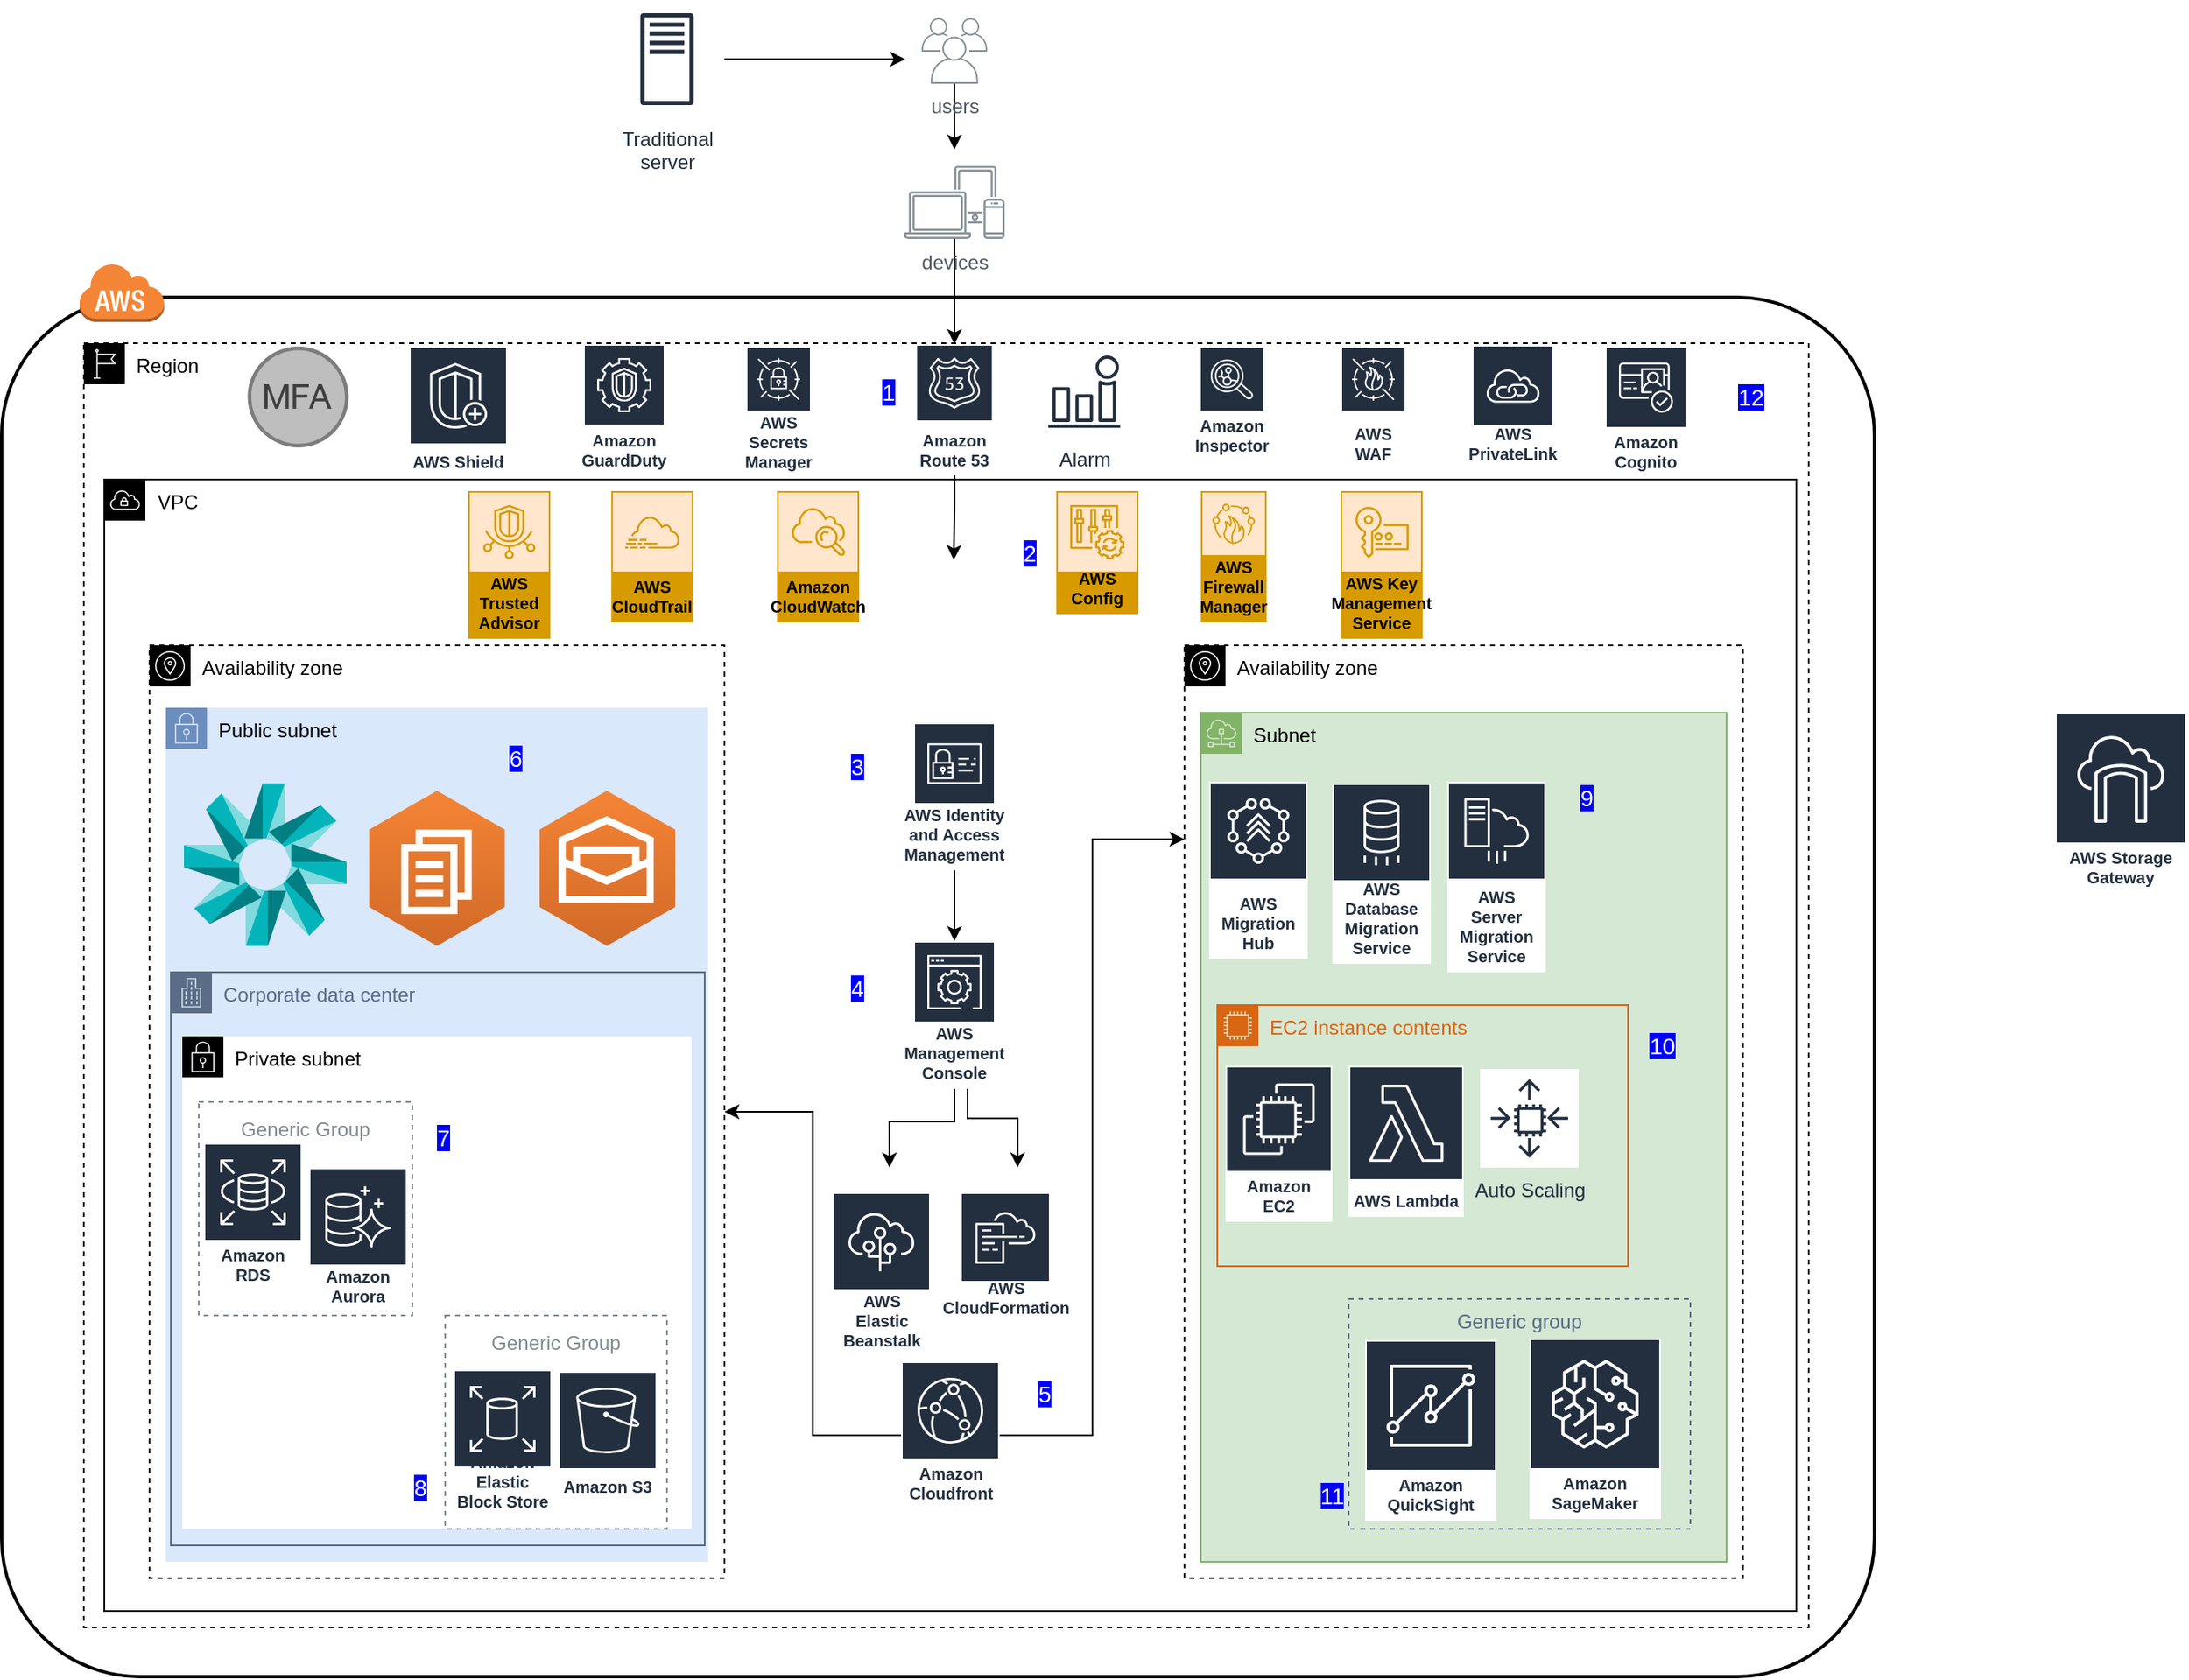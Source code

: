 <mxfile version="21.6.8" type="github">
  <diagram name="Page-1" id="uSrswJnvK80ilH3P5mjm">
    <mxGraphModel dx="663" dy="800" grid="1" gridSize="10" guides="1" tooltips="1" connect="1" arrows="1" fold="1" page="1" pageScale="1" pageWidth="850" pageHeight="1100" math="0" shadow="0">
      <root>
        <mxCell id="0" />
        <mxCell id="1" parent="0" />
        <mxCell id="XbT-4NyTX25RX7wR1Qhp-1" value="" style="rounded=1;arcSize=10;dashed=0;fillColor=none;gradientColor=none;strokeWidth=2;" vertex="1" parent="1">
          <mxGeometry x="190" y="180" width="1140" height="840" as="geometry" />
        </mxCell>
        <mxCell id="XbT-4NyTX25RX7wR1Qhp-6" value="Region" style="sketch=0;outlineConnect=0;html=1;whiteSpace=wrap;fontSize=12;fontStyle=0;shape=mxgraph.aws4.group;grIcon=mxgraph.aws4.group_region;verticalAlign=top;align=left;spacingLeft=30;dashed=1;" vertex="1" parent="1">
          <mxGeometry x="240" y="208" width="1050" height="782" as="geometry" />
        </mxCell>
        <mxCell id="XbT-4NyTX25RX7wR1Qhp-34" value="VPC" style="sketch=0;outlineConnect=0;html=1;whiteSpace=wrap;fontSize=12;fontStyle=0;shape=mxgraph.aws4.group;grIcon=mxgraph.aws4.group_vpc;verticalAlign=top;align=left;spacingLeft=30;dashed=0;" vertex="1" parent="1">
          <mxGeometry x="252.5" y="291" width="1030" height="689" as="geometry" />
        </mxCell>
        <mxCell id="XbT-4NyTX25RX7wR1Qhp-2" value="" style="dashed=0;html=1;shape=mxgraph.aws3.cloud;fillColor=#F58536;gradientColor=none;dashed=0;" vertex="1" parent="1">
          <mxGeometry x="237" y="159" width="52" height="36" as="geometry" />
        </mxCell>
        <mxCell id="XbT-4NyTX25RX7wR1Qhp-66" style="edgeStyle=orthogonalEdgeStyle;rounded=0;orthogonalLoop=1;jettySize=auto;html=1;" edge="1" parent="1" source="XbT-4NyTX25RX7wR1Qhp-4">
          <mxGeometry relative="1" as="geometry">
            <mxPoint x="770" y="90" as="targetPoint" />
          </mxGeometry>
        </mxCell>
        <mxCell id="XbT-4NyTX25RX7wR1Qhp-4" value="users" style="sketch=0;outlineConnect=0;gradientColor=none;fontColor=#545B64;strokeColor=none;fillColor=#879196;dashed=0;verticalLabelPosition=bottom;verticalAlign=top;align=center;html=1;fontSize=12;fontStyle=0;aspect=fixed;shape=mxgraph.aws4.illustration_users;pointerEvents=1" vertex="1" parent="1">
          <mxGeometry x="750" y="10" width="40" height="40" as="geometry" />
        </mxCell>
        <mxCell id="XbT-4NyTX25RX7wR1Qhp-67" style="edgeStyle=orthogonalEdgeStyle;rounded=0;orthogonalLoop=1;jettySize=auto;html=1;" edge="1" parent="1" source="XbT-4NyTX25RX7wR1Qhp-5" target="XbT-4NyTX25RX7wR1Qhp-63">
          <mxGeometry relative="1" as="geometry" />
        </mxCell>
        <mxCell id="XbT-4NyTX25RX7wR1Qhp-5" value="devices" style="sketch=0;outlineConnect=0;gradientColor=none;fontColor=#545B64;strokeColor=none;fillColor=#879196;dashed=0;verticalLabelPosition=bottom;verticalAlign=top;align=center;html=1;fontSize=12;fontStyle=0;aspect=fixed;shape=mxgraph.aws4.illustration_devices;pointerEvents=1" vertex="1" parent="1">
          <mxGeometry x="739.45" y="100" width="61.1" height="44.6" as="geometry" />
        </mxCell>
        <mxCell id="XbT-4NyTX25RX7wR1Qhp-7" value="Amazon GuardDuty" style="sketch=0;outlineConnect=0;fontColor=#232F3E;gradientColor=none;strokeColor=#ffffff;fillColor=#232F3E;dashed=0;verticalLabelPosition=middle;verticalAlign=bottom;align=center;html=1;whiteSpace=wrap;fontSize=10;fontStyle=1;spacing=3;shape=mxgraph.aws4.productIcon;prIcon=mxgraph.aws4.guardduty;" vertex="1" parent="1">
          <mxGeometry x="544" y="208.5" width="50" height="80" as="geometry" />
        </mxCell>
        <mxCell id="XbT-4NyTX25RX7wR1Qhp-8" value="AWS Firewall Manager" style="sketch=0;outlineConnect=0;strokeColor=#d79b00;fillColor=#ffe6cc;dashed=0;verticalLabelPosition=middle;verticalAlign=bottom;align=center;html=1;whiteSpace=wrap;fontSize=10;fontStyle=1;spacing=3;shape=mxgraph.aws4.productIcon;prIcon=mxgraph.aws4.firewall_manager;" vertex="1" parent="1">
          <mxGeometry x="920" y="298" width="40" height="80" as="geometry" />
        </mxCell>
        <mxCell id="XbT-4NyTX25RX7wR1Qhp-9" value="AWS Key Management Service" style="sketch=0;outlineConnect=0;strokeColor=#d79b00;fillColor=#ffe6cc;dashed=0;verticalLabelPosition=middle;verticalAlign=bottom;align=center;html=1;whiteSpace=wrap;fontSize=10;fontStyle=1;spacing=3;shape=mxgraph.aws4.productIcon;prIcon=mxgraph.aws4.key_management_service;" vertex="1" parent="1">
          <mxGeometry x="1005" y="298" width="50" height="90" as="geometry" />
        </mxCell>
        <mxCell id="XbT-4NyTX25RX7wR1Qhp-10" value="AWS Secrets Manager" style="sketch=0;outlineConnect=0;fontColor=#232F3E;gradientColor=none;strokeColor=#ffffff;fillColor=#232F3E;dashed=0;verticalLabelPosition=middle;verticalAlign=bottom;align=center;html=1;whiteSpace=wrap;fontSize=10;fontStyle=1;spacing=3;shape=mxgraph.aws4.productIcon;prIcon=mxgraph.aws4.secrets_manager;" vertex="1" parent="1">
          <mxGeometry x="643" y="210" width="40" height="80" as="geometry" />
        </mxCell>
        <mxCell id="XbT-4NyTX25RX7wR1Qhp-11" value="AWS Shield" style="sketch=0;outlineConnect=0;fontColor=#232F3E;gradientColor=none;strokeColor=#ffffff;fillColor=#232F3E;dashed=0;verticalLabelPosition=middle;verticalAlign=bottom;align=center;html=1;whiteSpace=wrap;fontSize=10;fontStyle=1;spacing=3;shape=mxgraph.aws4.productIcon;prIcon=mxgraph.aws4.shield;" vertex="1" parent="1">
          <mxGeometry x="438" y="210" width="60" height="80" as="geometry" />
        </mxCell>
        <mxCell id="XbT-4NyTX25RX7wR1Qhp-12" value="AWS WAF" style="sketch=0;outlineConnect=0;fontColor=#232F3E;gradientColor=none;strokeColor=#ffffff;fillColor=#232F3E;dashed=0;verticalLabelPosition=middle;verticalAlign=bottom;align=center;html=1;whiteSpace=wrap;fontSize=10;fontStyle=1;spacing=3;shape=mxgraph.aws4.productIcon;prIcon=mxgraph.aws4.waf;" vertex="1" parent="1">
          <mxGeometry x="1005" y="210" width="40" height="75" as="geometry" />
        </mxCell>
        <mxCell id="XbT-4NyTX25RX7wR1Qhp-90" style="edgeStyle=orthogonalEdgeStyle;rounded=0;orthogonalLoop=1;jettySize=auto;html=1;" edge="1" parent="1" source="XbT-4NyTX25RX7wR1Qhp-13" target="XbT-4NyTX25RX7wR1Qhp-35">
          <mxGeometry relative="1" as="geometry" />
        </mxCell>
        <mxCell id="XbT-4NyTX25RX7wR1Qhp-92" style="edgeStyle=orthogonalEdgeStyle;rounded=0;orthogonalLoop=1;jettySize=auto;html=1;" edge="1" parent="1" source="XbT-4NyTX25RX7wR1Qhp-13" target="XbT-4NyTX25RX7wR1Qhp-38">
          <mxGeometry relative="1" as="geometry">
            <Array as="points">
              <mxPoint x="854" y="873" />
              <mxPoint x="854" y="510" />
            </Array>
          </mxGeometry>
        </mxCell>
        <mxCell id="XbT-4NyTX25RX7wR1Qhp-13" value="Amazon Cloudfront" style="sketch=0;outlineConnect=0;fontColor=#232F3E;gradientColor=none;strokeColor=#ffffff;fillColor=#232F3E;dashed=0;verticalLabelPosition=middle;verticalAlign=bottom;align=center;html=1;whiteSpace=wrap;fontSize=10;fontStyle=1;spacing=3;shape=mxgraph.aws4.productIcon;prIcon=mxgraph.aws4.cloudfront;" vertex="1" parent="1">
          <mxGeometry x="737.5" y="828" width="60" height="90" as="geometry" />
        </mxCell>
        <mxCell id="XbT-4NyTX25RX7wR1Qhp-14" value="AWS&#xa;CloudTrail" style="sketch=0;outlineConnect=0;strokeColor=#d79b00;fillColor=#ffe6cc;dashed=0;verticalLabelPosition=middle;verticalAlign=bottom;align=center;html=1;whiteSpace=wrap;fontSize=10;fontStyle=1;spacing=3;shape=mxgraph.aws4.productIcon;prIcon=mxgraph.aws4.cloudtrail;" vertex="1" parent="1">
          <mxGeometry x="561.1" y="298" width="50" height="80" as="geometry" />
        </mxCell>
        <mxCell id="XbT-4NyTX25RX7wR1Qhp-15" value="AWS Config" style="sketch=0;outlineConnect=0;strokeColor=#d79b00;fillColor=#ffe6cc;dashed=0;verticalLabelPosition=middle;verticalAlign=bottom;align=center;html=1;whiteSpace=wrap;fontSize=10;fontStyle=1;spacing=3;shape=mxgraph.aws4.productIcon;prIcon=mxgraph.aws4.config;" vertex="1" parent="1">
          <mxGeometry x="832" y="298" width="50" height="75" as="geometry" />
        </mxCell>
        <mxCell id="XbT-4NyTX25RX7wR1Qhp-86" style="edgeStyle=orthogonalEdgeStyle;rounded=0;orthogonalLoop=1;jettySize=auto;html=1;entryX=0.532;entryY=0.608;entryDx=0;entryDy=0;entryPerimeter=0;" edge="1" parent="1">
          <mxGeometry relative="1" as="geometry">
            <mxPoint x="778" y="662" as="sourcePoint" />
            <mxPoint x="808.46" y="709.912" as="targetPoint" />
            <Array as="points">
              <mxPoint x="778" y="680" />
              <mxPoint x="809" y="680" />
            </Array>
          </mxGeometry>
        </mxCell>
        <mxCell id="XbT-4NyTX25RX7wR1Qhp-87" style="edgeStyle=orthogonalEdgeStyle;rounded=0;orthogonalLoop=1;jettySize=auto;html=1;entryX=0.464;entryY=0.608;entryDx=0;entryDy=0;entryPerimeter=0;" edge="1" parent="1" source="XbT-4NyTX25RX7wR1Qhp-16" target="XbT-4NyTX25RX7wR1Qhp-34">
          <mxGeometry relative="1" as="geometry" />
        </mxCell>
        <mxCell id="XbT-4NyTX25RX7wR1Qhp-16" value="AWS Management Console" style="sketch=0;outlineConnect=0;fontColor=#232F3E;gradientColor=none;strokeColor=#ffffff;fillColor=#232F3E;dashed=0;verticalLabelPosition=middle;verticalAlign=bottom;align=center;html=1;whiteSpace=wrap;fontSize=10;fontStyle=1;spacing=3;shape=mxgraph.aws4.productIcon;prIcon=mxgraph.aws4.management_console;" vertex="1" parent="1">
          <mxGeometry x="745" y="572" width="50" height="90" as="geometry" />
        </mxCell>
        <mxCell id="XbT-4NyTX25RX7wR1Qhp-17" value="AWS Trusted Advisor" style="sketch=0;outlineConnect=0;strokeColor=#d79b00;fillColor=#ffe6cc;dashed=0;verticalLabelPosition=middle;verticalAlign=bottom;align=center;html=1;whiteSpace=wrap;fontSize=10;fontStyle=1;spacing=3;shape=mxgraph.aws4.productIcon;prIcon=mxgraph.aws4.trusted_advisor;" vertex="1" parent="1">
          <mxGeometry x="474" y="298" width="50" height="90" as="geometry" />
        </mxCell>
        <mxCell id="XbT-4NyTX25RX7wR1Qhp-18" value="Alarm" style="sketch=0;outlineConnect=0;fontColor=#232F3E;gradientColor=none;strokeColor=#232F3E;fillColor=#ffffff;dashed=0;verticalLabelPosition=bottom;verticalAlign=top;align=center;html=1;fontSize=12;fontStyle=0;aspect=fixed;shape=mxgraph.aws4.resourceIcon;resIcon=mxgraph.aws4.alarm;" vertex="1" parent="1">
          <mxGeometry x="821.5" y="210" width="55" height="55" as="geometry" />
        </mxCell>
        <mxCell id="XbT-4NyTX25RX7wR1Qhp-24" value="AWS Elastic Beanstalk" style="sketch=0;outlineConnect=0;fontColor=#232F3E;gradientColor=none;strokeColor=#ffffff;fillColor=#232F3E;dashed=0;verticalLabelPosition=middle;verticalAlign=bottom;align=center;html=1;whiteSpace=wrap;fontSize=10;fontStyle=1;spacing=3;shape=mxgraph.aws4.productIcon;prIcon=mxgraph.aws4.elastic_beanstalk;" vertex="1" parent="1">
          <mxGeometry x="695.5" y="725" width="60" height="100" as="geometry" />
        </mxCell>
        <mxCell id="XbT-4NyTX25RX7wR1Qhp-28" value="Amazon Inspector" style="sketch=0;outlineConnect=0;fontColor=#232F3E;gradientColor=none;strokeColor=#ffffff;fillColor=#232F3E;dashed=0;verticalLabelPosition=middle;verticalAlign=bottom;align=center;html=1;whiteSpace=wrap;fontSize=10;fontStyle=1;spacing=3;shape=mxgraph.aws4.productIcon;prIcon=mxgraph.aws4.inspector;" vertex="1" parent="1">
          <mxGeometry x="919" y="210" width="40" height="70" as="geometry" />
        </mxCell>
        <mxCell id="XbT-4NyTX25RX7wR1Qhp-29" value="Amazon CloudWatch" style="sketch=0;outlineConnect=0;strokeColor=#d79b00;fillColor=#ffe6cc;dashed=0;verticalLabelPosition=middle;verticalAlign=bottom;align=center;html=1;whiteSpace=wrap;fontSize=10;fontStyle=1;spacing=3;shape=mxgraph.aws4.productIcon;prIcon=mxgraph.aws4.cloudwatch;" vertex="1" parent="1">
          <mxGeometry x="662" y="298" width="50" height="80" as="geometry" />
        </mxCell>
        <mxCell id="XbT-4NyTX25RX7wR1Qhp-85" style="edgeStyle=orthogonalEdgeStyle;rounded=0;orthogonalLoop=1;jettySize=auto;html=1;" edge="1" parent="1" source="XbT-4NyTX25RX7wR1Qhp-30" target="XbT-4NyTX25RX7wR1Qhp-16">
          <mxGeometry relative="1" as="geometry" />
        </mxCell>
        <mxCell id="XbT-4NyTX25RX7wR1Qhp-30" value="AWS Identity and Access Management" style="sketch=0;outlineConnect=0;fontColor=#232F3E;gradientColor=none;strokeColor=#ffffff;fillColor=#232F3E;dashed=0;verticalLabelPosition=middle;verticalAlign=bottom;align=center;html=1;whiteSpace=wrap;fontSize=10;fontStyle=1;spacing=3;shape=mxgraph.aws4.productIcon;prIcon=mxgraph.aws4.identity_and_access_management;" vertex="1" parent="1">
          <mxGeometry x="745" y="439" width="50" height="90" as="geometry" />
        </mxCell>
        <mxCell id="XbT-4NyTX25RX7wR1Qhp-31" value="AWS PrivateLink" style="sketch=0;outlineConnect=0;fontColor=#232F3E;gradientColor=none;strokeColor=#ffffff;fillColor=#232F3E;dashed=0;verticalLabelPosition=middle;verticalAlign=bottom;align=center;html=1;whiteSpace=wrap;fontSize=10;fontStyle=1;spacing=3;shape=mxgraph.aws4.productIcon;prIcon=mxgraph.aws4.privatelink;" vertex="1" parent="1">
          <mxGeometry x="1085" y="209" width="50" height="76" as="geometry" />
        </mxCell>
        <mxCell id="XbT-4NyTX25RX7wR1Qhp-35" value="Availability zone" style="sketch=0;outlineConnect=0;html=1;whiteSpace=wrap;fontSize=12;fontStyle=0;shape=mxgraph.aws4.group;grIcon=mxgraph.aws4.group_availability_zone;verticalAlign=top;align=left;spacingLeft=30;dashed=1;" vertex="1" parent="1">
          <mxGeometry x="280" y="392" width="350" height="568" as="geometry" />
        </mxCell>
        <mxCell id="XbT-4NyTX25RX7wR1Qhp-37" value="AWS CloudFormation" style="sketch=0;outlineConnect=0;fontColor=#232F3E;gradientColor=none;strokeColor=#ffffff;fillColor=#232F3E;dashed=0;verticalLabelPosition=middle;verticalAlign=bottom;align=center;html=1;whiteSpace=wrap;fontSize=10;fontStyle=1;spacing=3;shape=mxgraph.aws4.productIcon;prIcon=mxgraph.aws4.cloudformation;" vertex="1" parent="1">
          <mxGeometry x="773.5" y="725" width="55" height="80" as="geometry" />
        </mxCell>
        <mxCell id="XbT-4NyTX25RX7wR1Qhp-38" value="Availability zone" style="sketch=0;outlineConnect=0;html=1;whiteSpace=wrap;fontSize=12;fontStyle=0;shape=mxgraph.aws4.group;grIcon=mxgraph.aws4.group_availability_zone;verticalAlign=top;align=left;spacingLeft=30;dashed=1;" vertex="1" parent="1">
          <mxGeometry x="910" y="392" width="340" height="568" as="geometry" />
        </mxCell>
        <mxCell id="XbT-4NyTX25RX7wR1Qhp-43" value="Public subnet" style="points=[[0,0],[0.25,0],[0.5,0],[0.75,0],[1,0],[1,0.25],[1,0.5],[1,0.75],[1,1],[0.75,1],[0.5,1],[0.25,1],[0,1],[0,0.75],[0,0.5],[0,0.25]];outlineConnect=0;html=1;whiteSpace=wrap;fontSize=12;fontStyle=0;container=1;pointerEvents=0;collapsible=0;recursiveResize=0;shape=mxgraph.aws4.group;grIcon=mxgraph.aws4.group_security_group;grStroke=0;verticalAlign=top;align=left;spacingLeft=30;dashed=0;fillColor=#dae8fc;strokeColor=#6c8ebf;" vertex="1" parent="1">
          <mxGeometry x="290" y="430" width="330" height="520" as="geometry" />
        </mxCell>
        <mxCell id="XbT-4NyTX25RX7wR1Qhp-53" value="" style="outlineConnect=0;dashed=0;verticalLabelPosition=bottom;verticalAlign=top;align=center;html=1;shape=mxgraph.aws3.workmail;fillColor=#D16A28;gradientColor=#F58435;gradientDirection=north;" vertex="1" parent="XbT-4NyTX25RX7wR1Qhp-43">
          <mxGeometry x="227.5" y="50.5" width="82.5" height="94.5" as="geometry" />
        </mxCell>
        <mxCell id="XbT-4NyTX25RX7wR1Qhp-97" value="&lt;font color=&quot;#ffffff&quot; style=&quot;font-size: 14px; background-color: rgb(0, 0, 255);&quot;&gt;6&lt;/font&gt;" style="text;strokeColor=none;align=center;fillColor=none;html=1;verticalAlign=middle;whiteSpace=wrap;rounded=0;strokeWidth=4;" vertex="1" parent="XbT-4NyTX25RX7wR1Qhp-43">
          <mxGeometry x="197.5" y="16" width="30" height="30" as="geometry" />
        </mxCell>
        <mxCell id="XbT-4NyTX25RX7wR1Qhp-44" value="Private subnet" style="points=[[0,0],[0.25,0],[0.5,0],[0.75,0],[1,0],[1,0.25],[1,0.5],[1,0.75],[1,1],[0.75,1],[0.5,1],[0.25,1],[0,1],[0,0.75],[0,0.5],[0,0.25]];outlineConnect=0;html=1;whiteSpace=wrap;fontSize=12;fontStyle=0;container=1;pointerEvents=0;collapsible=0;recursiveResize=0;shape=mxgraph.aws4.group;grIcon=mxgraph.aws4.group_security_group;grStroke=0;verticalAlign=top;align=left;spacingLeft=30;dashed=0;" vertex="1" parent="1">
          <mxGeometry x="300" y="630" width="310" height="300" as="geometry" />
        </mxCell>
        <mxCell id="XbT-4NyTX25RX7wR1Qhp-48" value="Subnet" style="sketch=0;outlineConnect=0;html=1;whiteSpace=wrap;fontSize=12;fontStyle=0;shape=mxgraph.aws4.group;grIcon=mxgraph.aws4.group_subnet;strokeColor=#82b366;fillColor=#d5e8d4;verticalAlign=top;align=left;spacingLeft=30;dashed=0;" vertex="1" parent="1">
          <mxGeometry x="920" y="433" width="320" height="517" as="geometry" />
        </mxCell>
        <mxCell id="XbT-4NyTX25RX7wR1Qhp-49" value="Generic Group" style="outlineConnect=0;gradientColor=none;html=1;whiteSpace=wrap;fontSize=12;fontStyle=0;strokeColor=#858B94;fillColor=none;verticalAlign=top;align=center;fontColor=#858B94;dashed=1;spacingTop=3;" vertex="1" parent="1">
          <mxGeometry x="310" y="670" width="130" height="130" as="geometry" />
        </mxCell>
        <mxCell id="XbT-4NyTX25RX7wR1Qhp-50" value="Generic Group" style="outlineConnect=0;gradientColor=none;html=1;whiteSpace=wrap;fontSize=12;fontStyle=0;strokeColor=#858B94;fillColor=none;verticalAlign=top;align=center;fontColor=#858B94;dashed=1;spacingTop=3;" vertex="1" parent="1">
          <mxGeometry x="460" y="800" width="135" height="130" as="geometry" />
        </mxCell>
        <mxCell id="XbT-4NyTX25RX7wR1Qhp-26" value="Amazon S3" style="sketch=0;outlineConnect=0;fontColor=#232F3E;gradientColor=none;strokeColor=#ffffff;fillColor=#232F3E;dashed=0;verticalLabelPosition=middle;verticalAlign=bottom;align=center;html=1;whiteSpace=wrap;fontSize=10;fontStyle=1;spacing=3;shape=mxgraph.aws4.productIcon;prIcon=mxgraph.aws4.s3;" vertex="1" parent="1">
          <mxGeometry x="529" y="834" width="60" height="80" as="geometry" />
        </mxCell>
        <mxCell id="XbT-4NyTX25RX7wR1Qhp-27" value="Amazon Elastic Block Store" style="sketch=0;outlineConnect=0;fontColor=#232F3E;gradientColor=none;strokeColor=#ffffff;fillColor=#232F3E;dashed=0;verticalLabelPosition=middle;verticalAlign=bottom;align=center;html=1;whiteSpace=wrap;fontSize=10;fontStyle=1;spacing=3;shape=mxgraph.aws4.productIcon;prIcon=mxgraph.aws4.elastic_block_store;" vertex="1" parent="1">
          <mxGeometry x="465" y="833" width="60" height="90" as="geometry" />
        </mxCell>
        <mxCell id="XbT-4NyTX25RX7wR1Qhp-51" value="" style="outlineConnect=0;dashed=0;verticalLabelPosition=bottom;verticalAlign=top;align=center;html=1;shape=mxgraph.aws3.chime;fillColor=#03B5BB;gradientColor=none;" vertex="1" parent="1">
          <mxGeometry x="301" y="476" width="99" height="99" as="geometry" />
        </mxCell>
        <mxCell id="XbT-4NyTX25RX7wR1Qhp-52" value="" style="outlineConnect=0;dashed=0;verticalLabelPosition=bottom;verticalAlign=top;align=center;html=1;shape=mxgraph.aws3.workdocs;fillColor=#D16A28;gradientColor=#F58435;gradientDirection=north;" vertex="1" parent="1">
          <mxGeometry x="413.75" y="480.5" width="82.5" height="94.5" as="geometry" />
        </mxCell>
        <mxCell id="XbT-4NyTX25RX7wR1Qhp-21" value="Amazon RDS" style="sketch=0;outlineConnect=0;fontColor=#232F3E;gradientColor=none;strokeColor=#ffffff;fillColor=#232F3E;dashed=0;verticalLabelPosition=middle;verticalAlign=bottom;align=center;html=1;whiteSpace=wrap;fontSize=10;fontStyle=1;spacing=3;shape=mxgraph.aws4.productIcon;prIcon=mxgraph.aws4.rds;" vertex="1" parent="1">
          <mxGeometry x="313" y="695" width="60" height="90" as="geometry" />
        </mxCell>
        <mxCell id="XbT-4NyTX25RX7wR1Qhp-20" value="Amazon&#xa;Aurora" style="sketch=0;outlineConnect=0;fontColor=#232F3E;gradientColor=none;strokeColor=#ffffff;fillColor=#232F3E;dashed=0;verticalLabelPosition=middle;verticalAlign=bottom;align=center;html=1;whiteSpace=wrap;fontSize=10;fontStyle=1;spacing=3;shape=mxgraph.aws4.productIcon;prIcon=mxgraph.aws4.aurora;" vertex="1" parent="1">
          <mxGeometry x="377" y="710" width="60" height="88" as="geometry" />
        </mxCell>
        <mxCell id="XbT-4NyTX25RX7wR1Qhp-32" value="AWS Database Migration Service" style="sketch=0;outlineConnect=0;fontColor=#232F3E;gradientColor=none;strokeColor=#ffffff;fillColor=#232F3E;dashed=0;verticalLabelPosition=middle;verticalAlign=bottom;align=center;html=1;whiteSpace=wrap;fontSize=10;fontStyle=1;spacing=3;shape=mxgraph.aws4.productIcon;prIcon=mxgraph.aws4.database_migration_service;" vertex="1" parent="1">
          <mxGeometry x="1000" y="476" width="60" height="110" as="geometry" />
        </mxCell>
        <mxCell id="XbT-4NyTX25RX7wR1Qhp-33" value="AWS Migration Hub" style="sketch=0;outlineConnect=0;fontColor=#232F3E;gradientColor=none;strokeColor=#ffffff;fillColor=#232F3E;dashed=0;verticalLabelPosition=middle;verticalAlign=bottom;align=center;html=1;whiteSpace=wrap;fontSize=10;fontStyle=1;spacing=3;shape=mxgraph.aws4.productIcon;prIcon=mxgraph.aws4.migration_hub;" vertex="1" parent="1">
          <mxGeometry x="925" y="475" width="60" height="108" as="geometry" />
        </mxCell>
        <mxCell id="XbT-4NyTX25RX7wR1Qhp-54" value="AWS Server Migration Service" style="sketch=0;outlineConnect=0;fontColor=#232F3E;gradientColor=none;strokeColor=#ffffff;fillColor=#232F3E;dashed=0;verticalLabelPosition=middle;verticalAlign=bottom;align=center;html=1;whiteSpace=wrap;fontSize=10;fontStyle=1;spacing=3;shape=mxgraph.aws4.productIcon;prIcon=mxgraph.aws4.server_migration_service;" vertex="1" parent="1">
          <mxGeometry x="1070" y="475" width="60" height="116" as="geometry" />
        </mxCell>
        <mxCell id="XbT-4NyTX25RX7wR1Qhp-55" value="Amazon Cognito" style="sketch=0;outlineConnect=0;fontColor=#232F3E;gradientColor=none;strokeColor=#ffffff;fillColor=#232F3E;dashed=0;verticalLabelPosition=middle;verticalAlign=bottom;align=center;html=1;whiteSpace=wrap;fontSize=10;fontStyle=1;spacing=3;shape=mxgraph.aws4.productIcon;prIcon=mxgraph.aws4.cognito;" vertex="1" parent="1">
          <mxGeometry x="1166" y="210" width="50" height="80" as="geometry" />
        </mxCell>
        <mxCell id="XbT-4NyTX25RX7wR1Qhp-56" value="Corporate data center" style="points=[[0,0],[0.25,0],[0.5,0],[0.75,0],[1,0],[1,0.25],[1,0.5],[1,0.75],[1,1],[0.75,1],[0.5,1],[0.25,1],[0,1],[0,0.75],[0,0.5],[0,0.25]];outlineConnect=0;gradientColor=none;html=1;whiteSpace=wrap;fontSize=12;fontStyle=0;container=1;pointerEvents=0;collapsible=0;recursiveResize=0;shape=mxgraph.aws4.group;grIcon=mxgraph.aws4.group_corporate_data_center;strokeColor=#5A6C86;fillColor=none;verticalAlign=top;align=left;spacingLeft=30;fontColor=#5A6C86;dashed=0;" vertex="1" parent="1">
          <mxGeometry x="293" y="591" width="325" height="349" as="geometry" />
        </mxCell>
        <mxCell id="XbT-4NyTX25RX7wR1Qhp-98" value="&lt;font color=&quot;#ffffff&quot; style=&quot;font-size: 14px; background-color: rgb(0, 0, 255);&quot;&gt;7&lt;/font&gt;" style="text;strokeColor=none;align=center;fillColor=none;html=1;verticalAlign=middle;whiteSpace=wrap;rounded=0;strokeWidth=4;" vertex="1" parent="XbT-4NyTX25RX7wR1Qhp-56">
          <mxGeometry x="151" y="85.5" width="30" height="30" as="geometry" />
        </mxCell>
        <mxCell id="XbT-4NyTX25RX7wR1Qhp-99" value="&lt;font color=&quot;#ffffff&quot; style=&quot;font-size: 14px; background-color: rgb(0, 0, 255);&quot;&gt;8&lt;/font&gt;" style="text;strokeColor=none;align=center;fillColor=none;html=1;verticalAlign=middle;whiteSpace=wrap;rounded=0;strokeWidth=4;" vertex="1" parent="XbT-4NyTX25RX7wR1Qhp-56">
          <mxGeometry x="137" y="299" width="30" height="30" as="geometry" />
        </mxCell>
        <mxCell id="XbT-4NyTX25RX7wR1Qhp-57" value="EC2 instance contents" style="points=[[0,0],[0.25,0],[0.5,0],[0.75,0],[1,0],[1,0.25],[1,0.5],[1,0.75],[1,1],[0.75,1],[0.5,1],[0.25,1],[0,1],[0,0.75],[0,0.5],[0,0.25]];outlineConnect=0;gradientColor=none;html=1;whiteSpace=wrap;fontSize=12;fontStyle=0;container=1;pointerEvents=0;collapsible=0;recursiveResize=0;shape=mxgraph.aws4.group;grIcon=mxgraph.aws4.group_ec2_instance_contents;strokeColor=#D86613;fillColor=none;verticalAlign=top;align=left;spacingLeft=30;fontColor=#D86613;dashed=0;" vertex="1" parent="1">
          <mxGeometry x="930" y="611" width="250" height="159" as="geometry" />
        </mxCell>
        <mxCell id="XbT-4NyTX25RX7wR1Qhp-59" value="Auto Scaling" style="sketch=0;outlineConnect=0;fontColor=#232F3E;gradientColor=none;strokeColor=#232F3E;fillColor=#ffffff;dashed=0;verticalLabelPosition=bottom;verticalAlign=top;align=center;html=1;fontSize=12;fontStyle=0;aspect=fixed;shape=mxgraph.aws4.resourceIcon;resIcon=mxgraph.aws4.auto_scaling;" vertex="1" parent="XbT-4NyTX25RX7wR1Qhp-57">
          <mxGeometry x="160" y="39" width="60" height="60" as="geometry" />
        </mxCell>
        <mxCell id="XbT-4NyTX25RX7wR1Qhp-22" value="Amazon EC2" style="sketch=0;outlineConnect=0;fontColor=#232F3E;gradientColor=none;strokeColor=#ffffff;fillColor=#232F3E;dashed=0;verticalLabelPosition=middle;verticalAlign=bottom;align=center;html=1;whiteSpace=wrap;fontSize=10;fontStyle=1;spacing=3;shape=mxgraph.aws4.productIcon;prIcon=mxgraph.aws4.ec2;" vertex="1" parent="1">
          <mxGeometry x="935" y="648" width="65" height="95" as="geometry" />
        </mxCell>
        <mxCell id="XbT-4NyTX25RX7wR1Qhp-23" value="AWS Lambda" style="sketch=0;outlineConnect=0;fontColor=#232F3E;gradientColor=none;strokeColor=#ffffff;fillColor=#232F3E;dashed=0;verticalLabelPosition=middle;verticalAlign=bottom;align=center;html=1;whiteSpace=wrap;fontSize=10;fontStyle=1;spacing=3;shape=mxgraph.aws4.productIcon;prIcon=mxgraph.aws4.lambda;" vertex="1" parent="1">
          <mxGeometry x="1010" y="648" width="70" height="92" as="geometry" />
        </mxCell>
        <mxCell id="XbT-4NyTX25RX7wR1Qhp-58" value="Generic group" style="fillColor=none;strokeColor=#5A6C86;dashed=1;verticalAlign=top;fontStyle=0;fontColor=#5A6C86;whiteSpace=wrap;html=1;" vertex="1" parent="1">
          <mxGeometry x="1010" y="790" width="208" height="140" as="geometry" />
        </mxCell>
        <mxCell id="XbT-4NyTX25RX7wR1Qhp-25" value="Amazon QuickSight" style="sketch=0;outlineConnect=0;fontColor=#232F3E;gradientColor=none;strokeColor=#ffffff;fillColor=#232F3E;dashed=0;verticalLabelPosition=middle;verticalAlign=bottom;align=center;html=1;whiteSpace=wrap;fontSize=10;fontStyle=1;spacing=3;shape=mxgraph.aws4.productIcon;prIcon=mxgraph.aws4.quicksight;" vertex="1" parent="1">
          <mxGeometry x="1020" y="815" width="80" height="110" as="geometry" />
        </mxCell>
        <mxCell id="XbT-4NyTX25RX7wR1Qhp-19" value="Amazon SageMaker" style="sketch=0;outlineConnect=0;fontColor=#232F3E;gradientColor=none;strokeColor=#ffffff;fillColor=#232F3E;dashed=0;verticalLabelPosition=middle;verticalAlign=bottom;align=center;html=1;whiteSpace=wrap;fontSize=10;fontStyle=1;spacing=3;shape=mxgraph.aws4.productIcon;prIcon=mxgraph.aws4.sagemaker;" vertex="1" parent="1">
          <mxGeometry x="1120" y="814" width="80" height="110" as="geometry" />
        </mxCell>
        <mxCell id="XbT-4NyTX25RX7wR1Qhp-60" value="" style="outlineConnect=0;dashed=0;verticalLabelPosition=bottom;verticalAlign=top;align=center;html=1;shape=mxgraph.aws3.mfa_token;fillColor=#7D7C7C;gradientColor=none;" vertex="1" parent="1">
          <mxGeometry x="339.75" y="210" width="61.5" height="61.5" as="geometry" />
        </mxCell>
        <mxCell id="XbT-4NyTX25RX7wR1Qhp-69" style="edgeStyle=orthogonalEdgeStyle;rounded=0;orthogonalLoop=1;jettySize=auto;html=1;" edge="1" parent="1" source="XbT-4NyTX25RX7wR1Qhp-61">
          <mxGeometry relative="1" as="geometry">
            <mxPoint x="740" y="35" as="targetPoint" />
          </mxGeometry>
        </mxCell>
        <mxCell id="XbT-4NyTX25RX7wR1Qhp-61" value="Traditional&#xa;server" style="sketch=0;outlineConnect=0;fontColor=#232F3E;gradientColor=none;strokeColor=#232F3E;fillColor=#ffffff;dashed=0;verticalLabelPosition=bottom;verticalAlign=top;align=center;html=1;fontSize=12;fontStyle=0;aspect=fixed;shape=mxgraph.aws4.resourceIcon;resIcon=mxgraph.aws4.traditional_server;" vertex="1" parent="1">
          <mxGeometry x="560" width="70" height="70" as="geometry" />
        </mxCell>
        <mxCell id="XbT-4NyTX25RX7wR1Qhp-62" value="AWS Storage Gateway" style="sketch=0;outlineConnect=0;fontColor=#232F3E;gradientColor=none;strokeColor=#ffffff;fillColor=#232F3E;dashed=0;verticalLabelPosition=middle;verticalAlign=bottom;align=center;html=1;whiteSpace=wrap;fontSize=10;fontStyle=1;spacing=3;shape=mxgraph.aws4.productIcon;prIcon=mxgraph.aws4.storage_gateway;" vertex="1" parent="1">
          <mxGeometry x="1440" y="433" width="80" height="110" as="geometry" />
        </mxCell>
        <mxCell id="XbT-4NyTX25RX7wR1Qhp-88" style="edgeStyle=orthogonalEdgeStyle;rounded=0;orthogonalLoop=1;jettySize=auto;html=1;entryX=0.502;entryY=0.071;entryDx=0;entryDy=0;entryPerimeter=0;" edge="1" parent="1" source="XbT-4NyTX25RX7wR1Qhp-63" target="XbT-4NyTX25RX7wR1Qhp-34">
          <mxGeometry relative="1" as="geometry" />
        </mxCell>
        <mxCell id="XbT-4NyTX25RX7wR1Qhp-63" value="Amazon Route 53" style="sketch=0;outlineConnect=0;fontColor=#232F3E;gradientColor=none;strokeColor=#ffffff;fillColor=#232F3E;dashed=0;verticalLabelPosition=middle;verticalAlign=bottom;align=center;html=1;whiteSpace=wrap;fontSize=10;fontStyle=1;spacing=3;shape=mxgraph.aws4.productIcon;prIcon=mxgraph.aws4.route_53;" vertex="1" parent="1">
          <mxGeometry x="746.25" y="208.5" width="47.5" height="80" as="geometry" />
        </mxCell>
        <mxCell id="XbT-4NyTX25RX7wR1Qhp-64" value="&lt;font color=&quot;#ffffff&quot; style=&quot;font-size: 14px; background-color: rgb(0, 0, 255);&quot;&gt;1&lt;/font&gt;" style="text;strokeColor=none;align=center;fillColor=none;html=1;verticalAlign=middle;whiteSpace=wrap;rounded=0;strokeWidth=4;" vertex="1" parent="1">
          <mxGeometry x="715" y="222.5" width="30" height="30" as="geometry" />
        </mxCell>
        <mxCell id="XbT-4NyTX25RX7wR1Qhp-93" value="&lt;font color=&quot;#ffffff&quot; style=&quot;font-size: 14px; background-color: rgb(0, 0, 255);&quot;&gt;2&lt;/font&gt;" style="text;strokeColor=none;align=center;fillColor=none;html=1;verticalAlign=middle;whiteSpace=wrap;rounded=0;strokeWidth=4;" vertex="1" parent="1">
          <mxGeometry x="800.55" y="320.5" width="30" height="30" as="geometry" />
        </mxCell>
        <mxCell id="XbT-4NyTX25RX7wR1Qhp-94" value="&lt;font color=&quot;#ffffff&quot; style=&quot;font-size: 14px; background-color: rgb(0, 0, 255);&quot;&gt;3&lt;/font&gt;" style="text;strokeColor=none;align=center;fillColor=none;html=1;verticalAlign=middle;whiteSpace=wrap;rounded=0;strokeWidth=4;" vertex="1" parent="1">
          <mxGeometry x="695.5" y="450.5" width="30" height="30" as="geometry" />
        </mxCell>
        <mxCell id="XbT-4NyTX25RX7wR1Qhp-95" value="&lt;font color=&quot;#ffffff&quot; style=&quot;font-size: 14px; background-color: rgb(0, 0, 255);&quot;&gt;4&lt;/font&gt;" style="text;strokeColor=none;align=center;fillColor=none;html=1;verticalAlign=middle;whiteSpace=wrap;rounded=0;strokeWidth=4;" vertex="1" parent="1">
          <mxGeometry x="695.5" y="586" width="30" height="30" as="geometry" />
        </mxCell>
        <mxCell id="XbT-4NyTX25RX7wR1Qhp-96" value="&lt;font color=&quot;#ffffff&quot; style=&quot;font-size: 14px; background-color: rgb(0, 0, 255);&quot;&gt;5&lt;/font&gt;" style="text;strokeColor=none;align=center;fillColor=none;html=1;verticalAlign=middle;whiteSpace=wrap;rounded=0;strokeWidth=4;" vertex="1" parent="1">
          <mxGeometry x="810" y="833" width="30" height="30" as="geometry" />
        </mxCell>
        <mxCell id="XbT-4NyTX25RX7wR1Qhp-100" value="&lt;font color=&quot;#ffffff&quot; style=&quot;font-size: 14px; background-color: rgb(0, 0, 255);&quot;&gt;9&lt;/font&gt;" style="text;strokeColor=none;align=center;fillColor=none;html=1;verticalAlign=middle;whiteSpace=wrap;rounded=0;strokeWidth=4;" vertex="1" parent="1">
          <mxGeometry x="1140" y="470" width="30" height="30" as="geometry" />
        </mxCell>
        <mxCell id="XbT-4NyTX25RX7wR1Qhp-101" value="&lt;font color=&quot;#ffffff&quot; style=&quot;font-size: 14px; background-color: rgb(0, 0, 255);&quot;&gt;10&lt;/font&gt;" style="text;strokeColor=none;align=center;fillColor=none;html=1;verticalAlign=middle;whiteSpace=wrap;rounded=0;strokeWidth=4;" vertex="1" parent="1">
          <mxGeometry x="1186" y="620.5" width="30" height="30" as="geometry" />
        </mxCell>
        <mxCell id="XbT-4NyTX25RX7wR1Qhp-102" value="&lt;font color=&quot;#ffffff&quot; style=&quot;font-size: 14px; background-color: rgb(0, 0, 255);&quot;&gt;11&lt;/font&gt;" style="text;strokeColor=none;align=center;fillColor=none;html=1;verticalAlign=middle;whiteSpace=wrap;rounded=0;strokeWidth=4;" vertex="1" parent="1">
          <mxGeometry x="985" y="895" width="30" height="30" as="geometry" />
        </mxCell>
        <mxCell id="XbT-4NyTX25RX7wR1Qhp-103" value="&lt;font color=&quot;#ffffff&quot; style=&quot;font-size: 14px; background-color: rgb(0, 0, 255);&quot;&gt;12&lt;/font&gt;" style="text;strokeColor=none;align=center;fillColor=none;html=1;verticalAlign=middle;whiteSpace=wrap;rounded=0;strokeWidth=4;" vertex="1" parent="1">
          <mxGeometry x="1240" y="225.75" width="30" height="30" as="geometry" />
        </mxCell>
      </root>
    </mxGraphModel>
  </diagram>
</mxfile>
